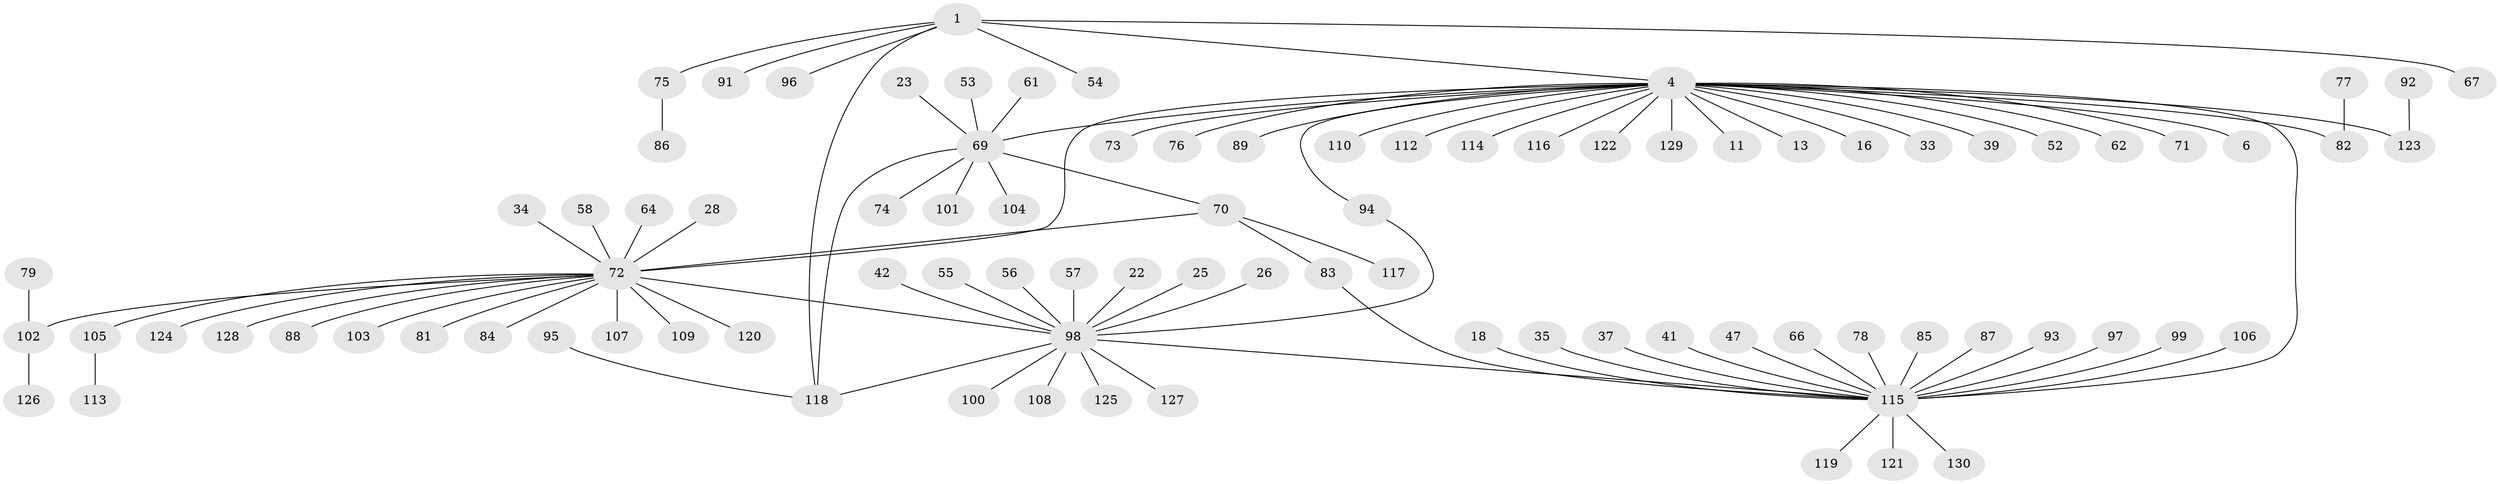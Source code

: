 // original degree distribution, {8: 0.007692307692307693, 10: 0.023076923076923078, 17: 0.007692307692307693, 15: 0.007692307692307693, 1: 0.6153846153846154, 13: 0.007692307692307693, 5: 0.015384615384615385, 7: 0.007692307692307693, 2: 0.2076923076923077, 4: 0.038461538461538464, 6: 0.015384615384615385, 9: 0.007692307692307693, 3: 0.038461538461538464}
// Generated by graph-tools (version 1.1) at 2025/50/03/04/25 21:50:53]
// undirected, 91 vertices, 96 edges
graph export_dot {
graph [start="1"]
  node [color=gray90,style=filled];
  1;
  4 [super="+3"];
  6;
  11;
  13;
  16;
  18;
  22;
  23;
  25;
  26;
  28;
  33;
  34;
  35;
  37;
  39;
  41;
  42;
  47;
  52;
  53;
  54;
  55;
  56 [super="+31"];
  57;
  58 [super="+46"];
  61;
  62 [super="+40"];
  64 [super="+44"];
  66 [super="+45"];
  67;
  69 [super="+60"];
  70;
  71 [super="+50"];
  72 [super="+20+7"];
  73;
  74;
  75;
  76;
  77;
  78;
  79;
  81;
  82 [super="+36"];
  83;
  84;
  85;
  86;
  87;
  88;
  89;
  91;
  92;
  93;
  94 [super="+90"];
  95;
  96;
  97;
  98 [super="+24+32"];
  99;
  100;
  101;
  102 [super="+59"];
  103;
  104;
  105;
  106;
  107;
  108;
  109;
  110;
  112;
  113;
  114 [super="+49"];
  115 [super="+10+5+111"];
  116 [super="+17"];
  117;
  118 [super="+68"];
  119;
  120;
  121;
  122;
  123 [super="+80"];
  124 [super="+29"];
  125;
  126;
  127;
  128;
  129;
  130;
  1 -- 4 [weight=2];
  1 -- 54;
  1 -- 67;
  1 -- 75;
  1 -- 91;
  1 -- 96;
  1 -- 118;
  4 -- 6;
  4 -- 11;
  4 -- 13;
  4 -- 16;
  4 -- 52;
  4 -- 69 [weight=2];
  4 -- 73;
  4 -- 76;
  4 -- 122;
  4 -- 123 [weight=2];
  4 -- 129;
  4 -- 72 [weight=3];
  4 -- 89;
  4 -- 33;
  4 -- 39;
  4 -- 110;
  4 -- 112;
  4 -- 115 [weight=4];
  4 -- 82;
  4 -- 94;
  4 -- 116;
  4 -- 62;
  4 -- 114;
  4 -- 71;
  18 -- 115;
  22 -- 98;
  23 -- 69;
  25 -- 98;
  26 -- 98;
  28 -- 72;
  34 -- 72;
  35 -- 115;
  37 -- 115;
  41 -- 115;
  42 -- 98;
  47 -- 115;
  53 -- 69;
  55 -- 98;
  56 -- 98;
  57 -- 98;
  58 -- 72;
  61 -- 69;
  64 -- 72;
  66 -- 115;
  69 -- 101;
  69 -- 70;
  69 -- 104;
  69 -- 74;
  69 -- 118;
  70 -- 83;
  70 -- 117;
  70 -- 72;
  72 -- 81;
  72 -- 88;
  72 -- 98 [weight=2];
  72 -- 128;
  72 -- 107;
  72 -- 109;
  72 -- 103;
  72 -- 105;
  72 -- 84;
  72 -- 120;
  72 -- 124;
  72 -- 102;
  75 -- 86;
  77 -- 82;
  78 -- 115;
  79 -- 102;
  83 -- 115;
  85 -- 115;
  87 -- 115;
  92 -- 123;
  93 -- 115;
  94 -- 98;
  95 -- 118;
  97 -- 115;
  98 -- 108;
  98 -- 127;
  98 -- 115 [weight=2];
  98 -- 118;
  98 -- 125;
  98 -- 100;
  99 -- 115;
  102 -- 126;
  105 -- 113;
  106 -- 115;
  115 -- 130;
  115 -- 121;
  115 -- 119;
}
